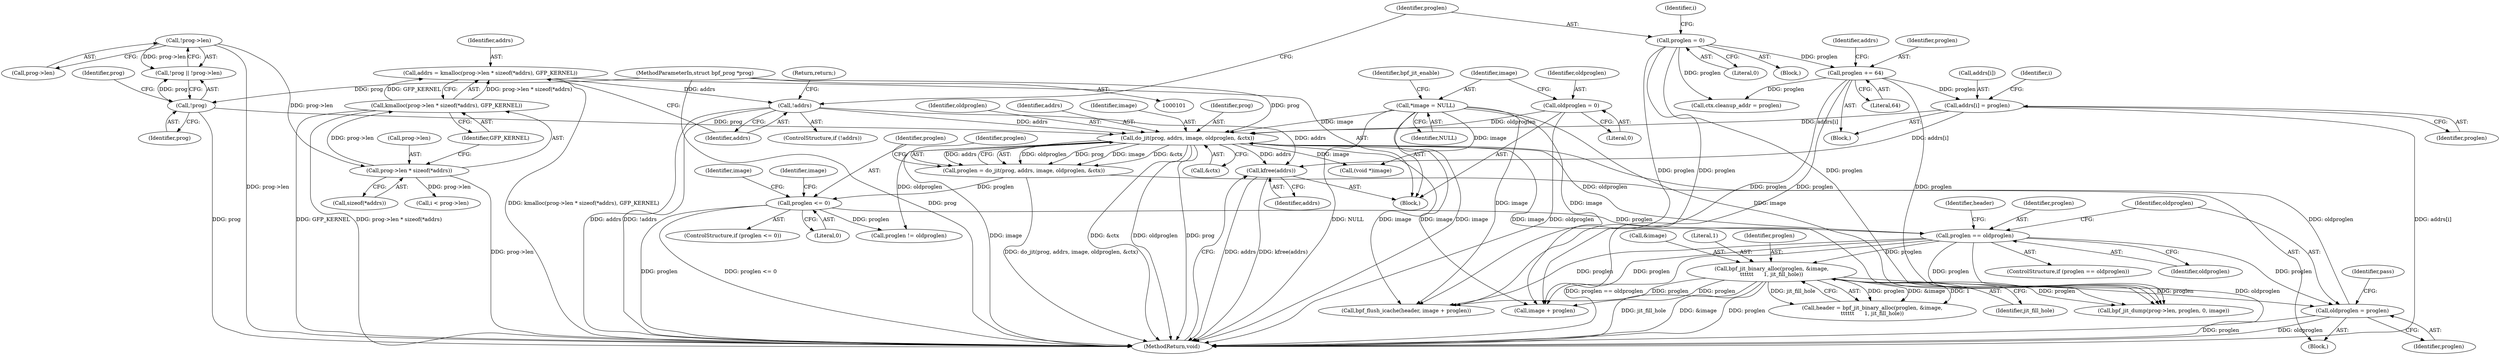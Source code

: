 digraph "0_linux_3f7352bf21f8fd7ba3e2fcef9488756f188e12be@API" {
"1000283" [label="(Call,kfree(addrs))"];
"1000168" [label="(Call,addrs[i] = proglen)"];
"1000165" [label="(Call,proglen += 64)"];
"1000151" [label="(Call,proglen = 0)"];
"1000146" [label="(Call,!addrs)"];
"1000134" [label="(Call,addrs = kmalloc(prog->len * sizeof(*addrs), GFP_KERNEL))"];
"1000136" [label="(Call,kmalloc(prog->len * sizeof(*addrs), GFP_KERNEL))"];
"1000137" [label="(Call,prog->len * sizeof(*addrs))"];
"1000129" [label="(Call,!prog->len)"];
"1000190" [label="(Call,do_jit(prog, addrs, image, oldproglen, &ctx))"];
"1000127" [label="(Call,!prog)"];
"1000102" [label="(MethodParameterIn,struct bpf_prog *prog)"];
"1000115" [label="(Call,*image = NULL)"];
"1000241" [label="(Call,oldproglen = proglen)"];
"1000225" [label="(Call,proglen == oldproglen)"];
"1000198" [label="(Call,proglen <= 0)"];
"1000188" [label="(Call,proglen = do_jit(prog, addrs, image, oldproglen, &ctx))"];
"1000231" [label="(Call,bpf_jit_binary_alloc(proglen, &image,\n\t\t\t\t\t\t      1, jit_fill_hole))"];
"1000110" [label="(Call,oldproglen = 0)"];
"1000258" [label="(Call,bpf_flush_icache(header, image + proglen))"];
"1000110" [label="(Call,oldproglen = 0)"];
"1000129" [label="(Call,!prog->len)"];
"1000148" [label="(Return,return;)"];
"1000236" [label="(Identifier,jit_fill_hole)"];
"1000117" [label="(Identifier,NULL)"];
"1000116" [label="(Identifier,image)"];
"1000285" [label="(MethodReturn,void)"];
"1000172" [label="(Identifier,proglen)"];
"1000155" [label="(Identifier,i)"];
"1000233" [label="(Call,&image)"];
"1000167" [label="(Literal,64)"];
"1000170" [label="(Identifier,addrs)"];
"1000102" [label="(MethodParameterIn,struct bpf_prog *prog)"];
"1000136" [label="(Call,kmalloc(prog->len * sizeof(*addrs), GFP_KERNEL))"];
"1000190" [label="(Call,do_jit(prog, addrs, image, oldproglen, &ctx))"];
"1000274" [label="(Call,(void *)image)"];
"1000128" [label="(Identifier,prog)"];
"1000203" [label="(Identifier,image)"];
"1000147" [label="(Identifier,addrs)"];
"1000231" [label="(Call,bpf_jit_binary_alloc(proglen, &image,\n\t\t\t\t\t\t      1, jit_fill_hole))"];
"1000112" [label="(Literal,0)"];
"1000192" [label="(Identifier,addrs)"];
"1000187" [label="(Block,)"];
"1000260" [label="(Call,image + proglen)"];
"1000211" [label="(Identifier,image)"];
"1000189" [label="(Identifier,proglen)"];
"1000138" [label="(Call,prog->len)"];
"1000103" [label="(Block,)"];
"1000145" [label="(ControlStructure,if (!addrs))"];
"1000130" [label="(Call,prog->len)"];
"1000127" [label="(Call,!prog)"];
"1000169" [label="(Call,addrs[i])"];
"1000193" [label="(Identifier,image)"];
"1000243" [label="(Identifier,proglen)"];
"1000283" [label="(Call,kfree(addrs))"];
"1000151" [label="(Call,proglen = 0)"];
"1000144" [label="(Identifier,GFP_KERNEL)"];
"1000188" [label="(Call,proglen = do_jit(prog, addrs, image, oldproglen, &ctx))"];
"1000152" [label="(Identifier,proglen)"];
"1000230" [label="(Identifier,header)"];
"1000168" [label="(Call,addrs[i] = proglen)"];
"1000146" [label="(Call,!addrs)"];
"1000153" [label="(Literal,0)"];
"1000224" [label="(ControlStructure,if (proglen == oldproglen))"];
"1000135" [label="(Identifier,addrs)"];
"1000242" [label="(Identifier,oldproglen)"];
"1000197" [label="(ControlStructure,if (proglen <= 0))"];
"1000164" [label="(Block,)"];
"1000163" [label="(Identifier,i)"];
"1000186" [label="(Identifier,pass)"];
"1000235" [label="(Literal,1)"];
"1000173" [label="(Call,ctx.cleanup_addr = proglen)"];
"1000199" [label="(Identifier,proglen)"];
"1000165" [label="(Call,proglen += 64)"];
"1000166" [label="(Identifier,proglen)"];
"1000225" [label="(Call,proglen == oldproglen)"];
"1000241" [label="(Call,oldproglen = proglen)"];
"1000131" [label="(Identifier,prog)"];
"1000191" [label="(Identifier,prog)"];
"1000198" [label="(Call,proglen <= 0)"];
"1000200" [label="(Literal,0)"];
"1000150" [label="(Block,)"];
"1000157" [label="(Call,i < prog->len)"];
"1000195" [label="(Call,&ctx)"];
"1000214" [label="(Call,proglen != oldproglen)"];
"1000229" [label="(Call,header = bpf_jit_binary_alloc(proglen, &image,\n\t\t\t\t\t\t      1, jit_fill_hole))"];
"1000111" [label="(Identifier,oldproglen)"];
"1000226" [label="(Identifier,proglen)"];
"1000141" [label="(Call,sizeof(*addrs))"];
"1000123" [label="(Identifier,bpf_jit_enable)"];
"1000227" [label="(Identifier,oldproglen)"];
"1000134" [label="(Call,addrs = kmalloc(prog->len * sizeof(*addrs), GFP_KERNEL))"];
"1000137" [label="(Call,prog->len * sizeof(*addrs))"];
"1000194" [label="(Identifier,oldproglen)"];
"1000248" [label="(Call,bpf_jit_dump(prog->len, proglen, 0, image))"];
"1000232" [label="(Identifier,proglen)"];
"1000115" [label="(Call,*image = NULL)"];
"1000126" [label="(Call,!prog || !prog->len)"];
"1000284" [label="(Identifier,addrs)"];
"1000283" -> "1000103"  [label="AST: "];
"1000283" -> "1000284"  [label="CFG: "];
"1000284" -> "1000283"  [label="AST: "];
"1000285" -> "1000283"  [label="CFG: "];
"1000283" -> "1000285"  [label="DDG: addrs"];
"1000283" -> "1000285"  [label="DDG: kfree(addrs)"];
"1000168" -> "1000283"  [label="DDG: addrs[i]"];
"1000146" -> "1000283"  [label="DDG: addrs"];
"1000190" -> "1000283"  [label="DDG: addrs"];
"1000168" -> "1000164"  [label="AST: "];
"1000168" -> "1000172"  [label="CFG: "];
"1000169" -> "1000168"  [label="AST: "];
"1000172" -> "1000168"  [label="AST: "];
"1000163" -> "1000168"  [label="CFG: "];
"1000168" -> "1000285"  [label="DDG: addrs[i]"];
"1000165" -> "1000168"  [label="DDG: proglen"];
"1000168" -> "1000190"  [label="DDG: addrs[i]"];
"1000165" -> "1000164"  [label="AST: "];
"1000165" -> "1000167"  [label="CFG: "];
"1000166" -> "1000165"  [label="AST: "];
"1000167" -> "1000165"  [label="AST: "];
"1000170" -> "1000165"  [label="CFG: "];
"1000151" -> "1000165"  [label="DDG: proglen"];
"1000165" -> "1000173"  [label="DDG: proglen"];
"1000165" -> "1000248"  [label="DDG: proglen"];
"1000165" -> "1000258"  [label="DDG: proglen"];
"1000165" -> "1000260"  [label="DDG: proglen"];
"1000151" -> "1000150"  [label="AST: "];
"1000151" -> "1000153"  [label="CFG: "];
"1000152" -> "1000151"  [label="AST: "];
"1000153" -> "1000151"  [label="AST: "];
"1000155" -> "1000151"  [label="CFG: "];
"1000151" -> "1000173"  [label="DDG: proglen"];
"1000151" -> "1000248"  [label="DDG: proglen"];
"1000151" -> "1000258"  [label="DDG: proglen"];
"1000151" -> "1000260"  [label="DDG: proglen"];
"1000146" -> "1000145"  [label="AST: "];
"1000146" -> "1000147"  [label="CFG: "];
"1000147" -> "1000146"  [label="AST: "];
"1000148" -> "1000146"  [label="CFG: "];
"1000152" -> "1000146"  [label="CFG: "];
"1000146" -> "1000285"  [label="DDG: !addrs"];
"1000146" -> "1000285"  [label="DDG: addrs"];
"1000134" -> "1000146"  [label="DDG: addrs"];
"1000146" -> "1000190"  [label="DDG: addrs"];
"1000134" -> "1000103"  [label="AST: "];
"1000134" -> "1000136"  [label="CFG: "];
"1000135" -> "1000134"  [label="AST: "];
"1000136" -> "1000134"  [label="AST: "];
"1000147" -> "1000134"  [label="CFG: "];
"1000134" -> "1000285"  [label="DDG: kmalloc(prog->len * sizeof(*addrs), GFP_KERNEL)"];
"1000136" -> "1000134"  [label="DDG: prog->len * sizeof(*addrs)"];
"1000136" -> "1000134"  [label="DDG: GFP_KERNEL"];
"1000136" -> "1000144"  [label="CFG: "];
"1000137" -> "1000136"  [label="AST: "];
"1000144" -> "1000136"  [label="AST: "];
"1000136" -> "1000285"  [label="DDG: GFP_KERNEL"];
"1000136" -> "1000285"  [label="DDG: prog->len * sizeof(*addrs)"];
"1000137" -> "1000136"  [label="DDG: prog->len"];
"1000137" -> "1000141"  [label="CFG: "];
"1000138" -> "1000137"  [label="AST: "];
"1000141" -> "1000137"  [label="AST: "];
"1000144" -> "1000137"  [label="CFG: "];
"1000137" -> "1000285"  [label="DDG: prog->len"];
"1000129" -> "1000137"  [label="DDG: prog->len"];
"1000137" -> "1000157"  [label="DDG: prog->len"];
"1000129" -> "1000126"  [label="AST: "];
"1000129" -> "1000130"  [label="CFG: "];
"1000130" -> "1000129"  [label="AST: "];
"1000126" -> "1000129"  [label="CFG: "];
"1000129" -> "1000285"  [label="DDG: prog->len"];
"1000129" -> "1000126"  [label="DDG: prog->len"];
"1000190" -> "1000188"  [label="AST: "];
"1000190" -> "1000195"  [label="CFG: "];
"1000191" -> "1000190"  [label="AST: "];
"1000192" -> "1000190"  [label="AST: "];
"1000193" -> "1000190"  [label="AST: "];
"1000194" -> "1000190"  [label="AST: "];
"1000195" -> "1000190"  [label="AST: "];
"1000188" -> "1000190"  [label="CFG: "];
"1000190" -> "1000285"  [label="DDG: &ctx"];
"1000190" -> "1000285"  [label="DDG: oldproglen"];
"1000190" -> "1000285"  [label="DDG: prog"];
"1000190" -> "1000285"  [label="DDG: image"];
"1000190" -> "1000188"  [label="DDG: oldproglen"];
"1000190" -> "1000188"  [label="DDG: prog"];
"1000190" -> "1000188"  [label="DDG: image"];
"1000190" -> "1000188"  [label="DDG: &ctx"];
"1000190" -> "1000188"  [label="DDG: addrs"];
"1000127" -> "1000190"  [label="DDG: prog"];
"1000102" -> "1000190"  [label="DDG: prog"];
"1000115" -> "1000190"  [label="DDG: image"];
"1000241" -> "1000190"  [label="DDG: oldproglen"];
"1000110" -> "1000190"  [label="DDG: oldproglen"];
"1000190" -> "1000214"  [label="DDG: oldproglen"];
"1000190" -> "1000225"  [label="DDG: oldproglen"];
"1000190" -> "1000248"  [label="DDG: image"];
"1000190" -> "1000258"  [label="DDG: image"];
"1000190" -> "1000260"  [label="DDG: image"];
"1000190" -> "1000274"  [label="DDG: image"];
"1000127" -> "1000126"  [label="AST: "];
"1000127" -> "1000128"  [label="CFG: "];
"1000128" -> "1000127"  [label="AST: "];
"1000131" -> "1000127"  [label="CFG: "];
"1000126" -> "1000127"  [label="CFG: "];
"1000127" -> "1000285"  [label="DDG: prog"];
"1000127" -> "1000126"  [label="DDG: prog"];
"1000102" -> "1000127"  [label="DDG: prog"];
"1000102" -> "1000101"  [label="AST: "];
"1000102" -> "1000285"  [label="DDG: prog"];
"1000115" -> "1000103"  [label="AST: "];
"1000115" -> "1000117"  [label="CFG: "];
"1000116" -> "1000115"  [label="AST: "];
"1000117" -> "1000115"  [label="AST: "];
"1000123" -> "1000115"  [label="CFG: "];
"1000115" -> "1000285"  [label="DDG: NULL"];
"1000115" -> "1000285"  [label="DDG: image"];
"1000115" -> "1000248"  [label="DDG: image"];
"1000115" -> "1000258"  [label="DDG: image"];
"1000115" -> "1000260"  [label="DDG: image"];
"1000115" -> "1000274"  [label="DDG: image"];
"1000241" -> "1000187"  [label="AST: "];
"1000241" -> "1000243"  [label="CFG: "];
"1000242" -> "1000241"  [label="AST: "];
"1000243" -> "1000241"  [label="AST: "];
"1000186" -> "1000241"  [label="CFG: "];
"1000241" -> "1000285"  [label="DDG: oldproglen"];
"1000241" -> "1000285"  [label="DDG: proglen"];
"1000225" -> "1000241"  [label="DDG: proglen"];
"1000231" -> "1000241"  [label="DDG: proglen"];
"1000225" -> "1000224"  [label="AST: "];
"1000225" -> "1000227"  [label="CFG: "];
"1000226" -> "1000225"  [label="AST: "];
"1000227" -> "1000225"  [label="AST: "];
"1000230" -> "1000225"  [label="CFG: "];
"1000242" -> "1000225"  [label="CFG: "];
"1000225" -> "1000285"  [label="DDG: proglen == oldproglen"];
"1000225" -> "1000285"  [label="DDG: oldproglen"];
"1000198" -> "1000225"  [label="DDG: proglen"];
"1000225" -> "1000231"  [label="DDG: proglen"];
"1000225" -> "1000248"  [label="DDG: proglen"];
"1000225" -> "1000258"  [label="DDG: proglen"];
"1000225" -> "1000260"  [label="DDG: proglen"];
"1000198" -> "1000197"  [label="AST: "];
"1000198" -> "1000200"  [label="CFG: "];
"1000199" -> "1000198"  [label="AST: "];
"1000200" -> "1000198"  [label="AST: "];
"1000203" -> "1000198"  [label="CFG: "];
"1000211" -> "1000198"  [label="CFG: "];
"1000198" -> "1000285"  [label="DDG: proglen"];
"1000198" -> "1000285"  [label="DDG: proglen <= 0"];
"1000188" -> "1000198"  [label="DDG: proglen"];
"1000198" -> "1000214"  [label="DDG: proglen"];
"1000188" -> "1000187"  [label="AST: "];
"1000189" -> "1000188"  [label="AST: "];
"1000199" -> "1000188"  [label="CFG: "];
"1000188" -> "1000285"  [label="DDG: do_jit(prog, addrs, image, oldproglen, &ctx)"];
"1000231" -> "1000229"  [label="AST: "];
"1000231" -> "1000236"  [label="CFG: "];
"1000232" -> "1000231"  [label="AST: "];
"1000233" -> "1000231"  [label="AST: "];
"1000235" -> "1000231"  [label="AST: "];
"1000236" -> "1000231"  [label="AST: "];
"1000229" -> "1000231"  [label="CFG: "];
"1000231" -> "1000285"  [label="DDG: jit_fill_hole"];
"1000231" -> "1000285"  [label="DDG: &image"];
"1000231" -> "1000285"  [label="DDG: proglen"];
"1000231" -> "1000229"  [label="DDG: proglen"];
"1000231" -> "1000229"  [label="DDG: &image"];
"1000231" -> "1000229"  [label="DDG: 1"];
"1000231" -> "1000229"  [label="DDG: jit_fill_hole"];
"1000231" -> "1000248"  [label="DDG: proglen"];
"1000231" -> "1000258"  [label="DDG: proglen"];
"1000231" -> "1000260"  [label="DDG: proglen"];
"1000110" -> "1000103"  [label="AST: "];
"1000110" -> "1000112"  [label="CFG: "];
"1000111" -> "1000110"  [label="AST: "];
"1000112" -> "1000110"  [label="AST: "];
"1000116" -> "1000110"  [label="CFG: "];
"1000110" -> "1000285"  [label="DDG: oldproglen"];
}
